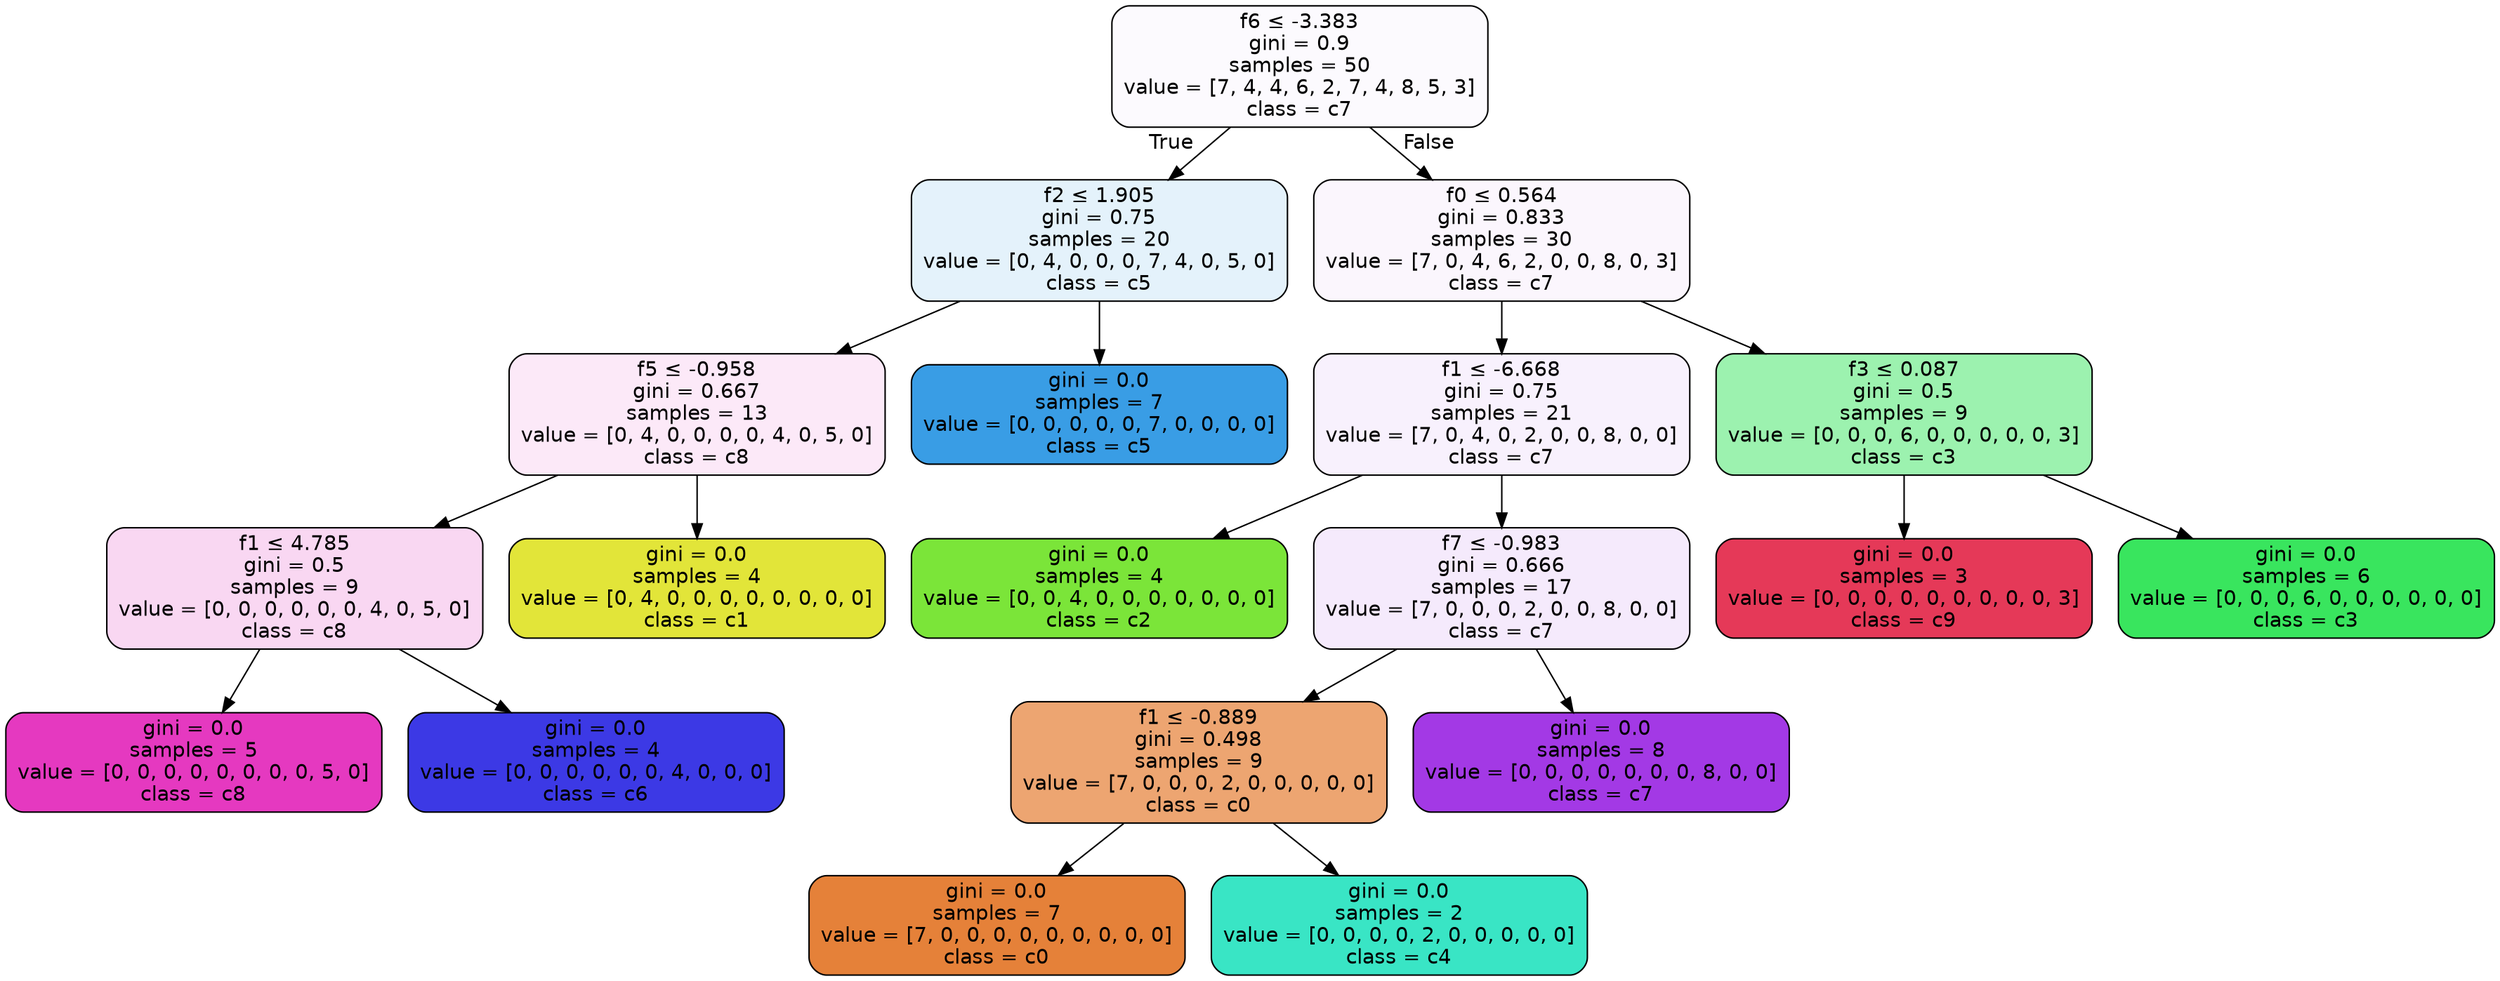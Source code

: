 digraph Tree {
node [shape=box, style="filled, rounded", color="black", fontname=helvetica] ;
edge [fontname=helvetica] ;
0 [label=<f6 &le; -3.383<br/>gini = 0.9<br/>samples = 50<br/>value = [7, 4, 4, 6, 2, 7, 4, 8, 5, 3]<br/>class = c7>, fillcolor="#a339e506"] ;
1 [label=<f2 &le; 1.905<br/>gini = 0.75<br/>samples = 20<br/>value = [0, 4, 0, 0, 0, 7, 4, 0, 5, 0]<br/>class = c5>, fillcolor="#399de522"] ;
0 -> 1 [labeldistance=2.5, labelangle=45, headlabel="True"] ;
2 [label=<f5 &le; -0.958<br/>gini = 0.667<br/>samples = 13<br/>value = [0, 4, 0, 0, 0, 0, 4, 0, 5, 0]<br/>class = c8>, fillcolor="#e539c01c"] ;
1 -> 2 ;
3 [label=<f1 &le; 4.785<br/>gini = 0.5<br/>samples = 9<br/>value = [0, 0, 0, 0, 0, 0, 4, 0, 5, 0]<br/>class = c8>, fillcolor="#e539c033"] ;
2 -> 3 ;
4 [label=<gini = 0.0<br/>samples = 5<br/>value = [0, 0, 0, 0, 0, 0, 0, 0, 5, 0]<br/>class = c8>, fillcolor="#e539c0ff"] ;
3 -> 4 ;
5 [label=<gini = 0.0<br/>samples = 4<br/>value = [0, 0, 0, 0, 0, 0, 4, 0, 0, 0]<br/>class = c6>, fillcolor="#3c39e5ff"] ;
3 -> 5 ;
6 [label=<gini = 0.0<br/>samples = 4<br/>value = [0, 4, 0, 0, 0, 0, 0, 0, 0, 0]<br/>class = c1>, fillcolor="#e2e539ff"] ;
2 -> 6 ;
7 [label=<gini = 0.0<br/>samples = 7<br/>value = [0, 0, 0, 0, 0, 7, 0, 0, 0, 0]<br/>class = c5>, fillcolor="#399de5ff"] ;
1 -> 7 ;
8 [label=<f0 &le; 0.564<br/>gini = 0.833<br/>samples = 30<br/>value = [7, 0, 4, 6, 2, 0, 0, 8, 0, 3]<br/>class = c7>, fillcolor="#a339e50b"] ;
0 -> 8 [labeldistance=2.5, labelangle=-45, headlabel="False"] ;
9 [label=<f1 &le; -6.668<br/>gini = 0.75<br/>samples = 21<br/>value = [7, 0, 4, 0, 2, 0, 0, 8, 0, 0]<br/>class = c7>, fillcolor="#a339e512"] ;
8 -> 9 ;
10 [label=<gini = 0.0<br/>samples = 4<br/>value = [0, 0, 4, 0, 0, 0, 0, 0, 0, 0]<br/>class = c2>, fillcolor="#7be539ff"] ;
9 -> 10 ;
11 [label=<f7 &le; -0.983<br/>gini = 0.666<br/>samples = 17<br/>value = [7, 0, 0, 0, 2, 0, 0, 8, 0, 0]<br/>class = c7>, fillcolor="#a339e51a"] ;
9 -> 11 ;
12 [label=<f1 &le; -0.889<br/>gini = 0.498<br/>samples = 9<br/>value = [7, 0, 0, 0, 2, 0, 0, 0, 0, 0]<br/>class = c0>, fillcolor="#e58139b6"] ;
11 -> 12 ;
13 [label=<gini = 0.0<br/>samples = 7<br/>value = [7, 0, 0, 0, 0, 0, 0, 0, 0, 0]<br/>class = c0>, fillcolor="#e58139ff"] ;
12 -> 13 ;
14 [label=<gini = 0.0<br/>samples = 2<br/>value = [0, 0, 0, 0, 2, 0, 0, 0, 0, 0]<br/>class = c4>, fillcolor="#39e5c5ff"] ;
12 -> 14 ;
15 [label=<gini = 0.0<br/>samples = 8<br/>value = [0, 0, 0, 0, 0, 0, 0, 8, 0, 0]<br/>class = c7>, fillcolor="#a339e5ff"] ;
11 -> 15 ;
16 [label=<f3 &le; 0.087<br/>gini = 0.5<br/>samples = 9<br/>value = [0, 0, 0, 6, 0, 0, 0, 0, 0, 3]<br/>class = c3>, fillcolor="#39e55e7f"] ;
8 -> 16 ;
17 [label=<gini = 0.0<br/>samples = 3<br/>value = [0, 0, 0, 0, 0, 0, 0, 0, 0, 3]<br/>class = c9>, fillcolor="#e53958ff"] ;
16 -> 17 ;
18 [label=<gini = 0.0<br/>samples = 6<br/>value = [0, 0, 0, 6, 0, 0, 0, 0, 0, 0]<br/>class = c3>, fillcolor="#39e55eff"] ;
16 -> 18 ;
}
